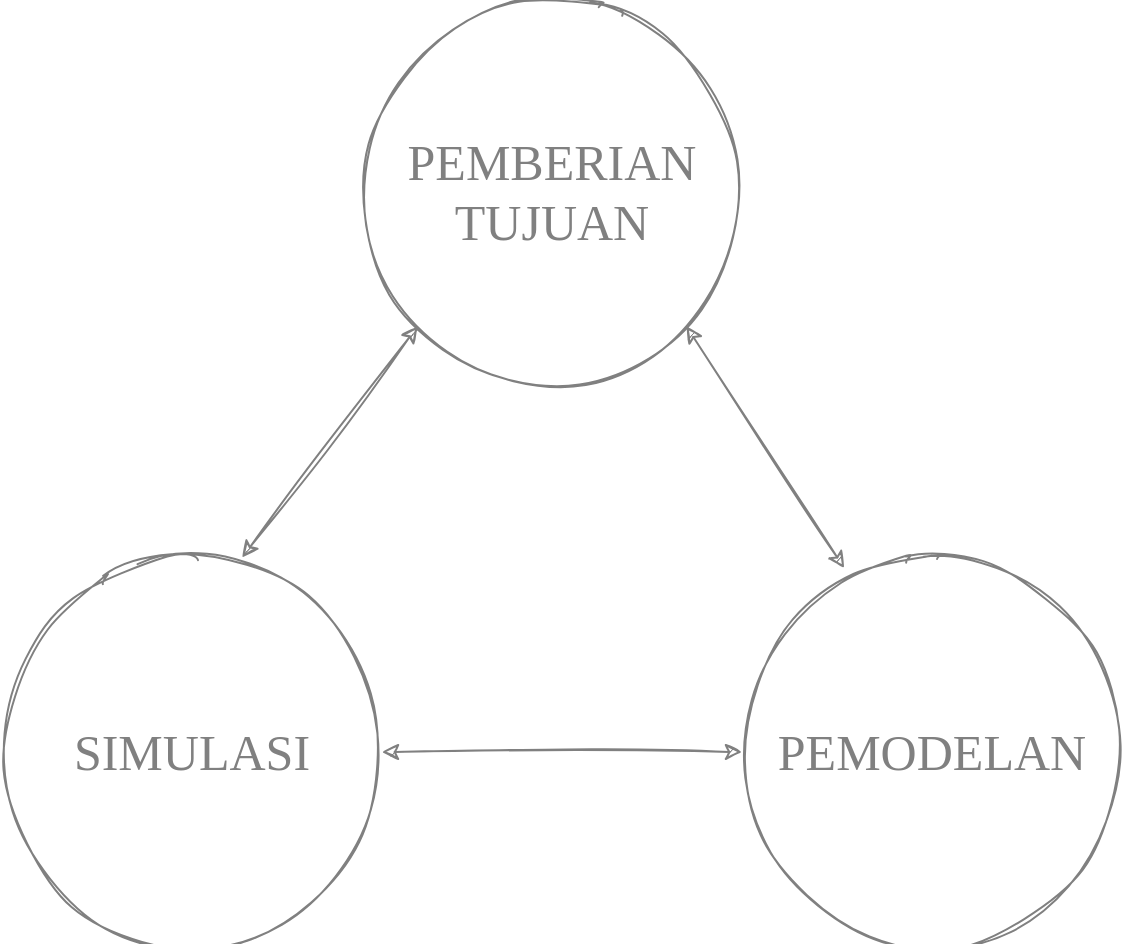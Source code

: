 <mxfile version="20.3.2" pages="6"><diagram id="gfAtXQhV5r9wVB0oWboO" name="0.0.0"><mxGraphModel dx="1382" dy="756" grid="1" gridSize="10" guides="1" tooltips="1" connect="1" arrows="1" fold="1" page="1" pageScale="1" pageWidth="1100" pageHeight="850" math="0" shadow="0"><root><mxCell id="0"/><mxCell id="1" parent="0"/><mxCell id="dC6gZEhCJ9nE78zMvqNp-1" value="PEMBERIAN&lt;br&gt;TUJUAN" style="ellipse;whiteSpace=wrap;html=1;aspect=fixed;sketch=1;fontFamily=Verdana;fontSize=25;fontColor=#808080;strokeColor=#808080;fillColor=none;" parent="1" vertex="1"><mxGeometry x="440" y="180" width="190" height="190" as="geometry"/></mxCell><mxCell id="dC6gZEhCJ9nE78zMvqNp-2" value="PEMODELAN" style="ellipse;whiteSpace=wrap;html=1;aspect=fixed;sketch=1;fontFamily=Verdana;fontSize=25;fontColor=#808080;strokeColor=#808080;fillColor=none;" parent="1" vertex="1"><mxGeometry x="630" y="460" width="190" height="190" as="geometry"/></mxCell><mxCell id="dC6gZEhCJ9nE78zMvqNp-3" value="SIMULASI" style="ellipse;whiteSpace=wrap;html=1;aspect=fixed;sketch=1;fontFamily=Verdana;fontSize=25;fontColor=#808080;strokeColor=#808080;fillColor=none;" parent="1" vertex="1"><mxGeometry x="260" y="460" width="190" height="190" as="geometry"/></mxCell><mxCell id="dC6gZEhCJ9nE78zMvqNp-4" value="" style="endArrow=classic;startArrow=classic;html=1;rounded=0;sketch=1;fontFamily=Verdana;fontSize=25;entryX=1;entryY=1;entryDx=0;entryDy=0;exitX=0.269;exitY=0.016;exitDx=0;exitDy=0;exitPerimeter=0;fontColor=#808080;strokeColor=#808080;" parent="1" source="dC6gZEhCJ9nE78zMvqNp-2" target="dC6gZEhCJ9nE78zMvqNp-1" edge="1"><mxGeometry width="50" height="50" relative="1" as="geometry"><mxPoint x="590" y="520" as="sourcePoint"/><mxPoint x="640" y="470" as="targetPoint"/></mxGeometry></mxCell><mxCell id="dC6gZEhCJ9nE78zMvqNp-5" value="" style="endArrow=classic;startArrow=classic;html=1;rounded=0;sketch=1;fontFamily=Verdana;fontSize=25;entryX=0;entryY=1;entryDx=0;entryDy=0;exitX=0.632;exitY=-0.012;exitDx=0;exitDy=0;exitPerimeter=0;fontColor=#808080;strokeColor=#808080;" parent="1" source="dC6gZEhCJ9nE78zMvqNp-3" target="dC6gZEhCJ9nE78zMvqNp-1" edge="1"><mxGeometry width="50" height="50" relative="1" as="geometry"><mxPoint x="750" y="310" as="sourcePoint"/><mxPoint x="671.065" y="189.135" as="targetPoint"/></mxGeometry></mxCell><mxCell id="dC6gZEhCJ9nE78zMvqNp-7" value="" style="endArrow=classic;startArrow=classic;html=1;rounded=0;sketch=1;fontFamily=Verdana;fontSize=25;entryX=1;entryY=0.5;entryDx=0;entryDy=0;exitX=0;exitY=0.5;exitDx=0;exitDy=0;fontColor=#808080;strokeColor=#808080;" parent="1" source="dC6gZEhCJ9nE78zMvqNp-2" target="dC6gZEhCJ9nE78zMvqNp-3" edge="1"><mxGeometry width="50" height="50" relative="1" as="geometry"><mxPoint x="520" y="500" as="sourcePoint"/><mxPoint x="441.065" y="379.135" as="targetPoint"/></mxGeometry></mxCell></root></mxGraphModel></diagram><diagram id="uKKvOw5qiZQy2m1UavcJ" name="0.0.4"><mxGraphModel dx="1382" dy="756" grid="1" gridSize="10" guides="1" tooltips="1" connect="1" arrows="1" fold="1" page="1" pageScale="1" pageWidth="1100" pageHeight="850" math="0" shadow="0"><root><mxCell id="4wsfySJXvWLKDO40QAnL-0"/><mxCell id="4wsfySJXvWLKDO40QAnL-1" parent="4wsfySJXvWLKDO40QAnL-0"/><mxCell id="4wsfySJXvWLKDO40QAnL-9" value="" style="rounded=1;whiteSpace=wrap;html=1;sketch=1;fontFamily=Verdana;fontSize=15;fontColor=#808080;strokeColor=#808080;fillColor=none;" parent="4wsfySJXvWLKDO40QAnL-1" vertex="1"><mxGeometry x="255" y="230" width="590" height="390" as="geometry"/></mxCell><mxCell id="4wsfySJXvWLKDO40QAnL-6" style="edgeStyle=orthogonalEdgeStyle;rounded=1;orthogonalLoop=1;jettySize=auto;html=1;entryX=0.5;entryY=1;entryDx=0;entryDy=0;fontFamily=Verdana;fontSize=25;fontColor=#808080;strokeColor=#808080;curved=1;sketch=1;" parent="4wsfySJXvWLKDO40QAnL-1" source="4wsfySJXvWLKDO40QAnL-2" target="4wsfySJXvWLKDO40QAnL-4" edge="1"><mxGeometry relative="1" as="geometry"/></mxCell><mxCell id="4wsfySJXvWLKDO40QAnL-8" value="Simulasi" style="edgeLabel;html=1;align=center;verticalAlign=middle;resizable=0;points=[];fontSize=15;fontFamily=Verdana;fontColor=#808080;labelBackgroundColor=none;" parent="4wsfySJXvWLKDO40QAnL-6" vertex="1" connectable="0"><mxGeometry x="-0.185" y="-7" relative="1" as="geometry"><mxPoint x="-22" y="27" as="offset"/></mxGeometry></mxCell><mxCell id="4wsfySJXvWLKDO40QAnL-2" value="Model" style="rounded=1;whiteSpace=wrap;html=1;fontFamily=Verdana;fontSize=25;fontColor=#808080;strokeColor=#808080;fillColor=none;sketch=1;" parent="4wsfySJXvWLKDO40QAnL-1" vertex="1"><mxGeometry x="625" y="455" width="170" height="90" as="geometry"/></mxCell><mxCell id="4wsfySJXvWLKDO40QAnL-5" style="edgeStyle=orthogonalEdgeStyle;rounded=1;orthogonalLoop=1;jettySize=auto;html=1;fontFamily=Verdana;fontSize=25;fontColor=#808080;strokeColor=#808080;curved=1;sketch=1;" parent="4wsfySJXvWLKDO40QAnL-1" source="4wsfySJXvWLKDO40QAnL-4" target="4wsfySJXvWLKDO40QAnL-2" edge="1"><mxGeometry relative="1" as="geometry"/></mxCell><mxCell id="4wsfySJXvWLKDO40QAnL-7" value="Simulasi" style="edgeLabel;html=1;align=center;verticalAlign=middle;resizable=0;points=[];fontSize=15;fontFamily=Verdana;fontColor=#808080;labelBackgroundColor=none;" parent="4wsfySJXvWLKDO40QAnL-5" vertex="1" connectable="0"><mxGeometry x="-0.185" y="-7" relative="1" as="geometry"><mxPoint x="2" y="-22" as="offset"/></mxGeometry></mxCell><mxCell id="4wsfySJXvWLKDO40QAnL-4" value="Model" style="rounded=1;whiteSpace=wrap;html=1;fontFamily=Verdana;fontSize=25;fontColor=#808080;strokeColor=#808080;fillColor=none;sketch=1;" parent="4wsfySJXvWLKDO40QAnL-1" vertex="1"><mxGeometry x="305" y="330" width="170" height="90" as="geometry"/></mxCell><mxCell id="4wsfySJXvWLKDO40QAnL-10" value="Tujuan" style="text;html=1;strokeColor=none;fillColor=none;align=center;verticalAlign=middle;whiteSpace=wrap;rounded=0;sketch=1;fontFamily=Verdana;fontSize=15;fontColor=#808080;" parent="4wsfySJXvWLKDO40QAnL-1" vertex="1"><mxGeometry x="295" y="250" width="60" height="30" as="geometry"/></mxCell></root></mxGraphModel></diagram><diagram id="7cSdFciT5S2-ThKHPNNL" name="0.0.4"><mxGraphModel dx="2482" dy="756" grid="1" gridSize="10" guides="1" tooltips="1" connect="1" arrows="1" fold="1" page="1" pageScale="1" pageWidth="1100" pageHeight="850" math="0" shadow="0"><root><mxCell id="t-H5WbGwtiqeYeI_pOyu-0"/><mxCell id="t-H5WbGwtiqeYeI_pOyu-1" parent="t-H5WbGwtiqeYeI_pOyu-0"/><mxCell id="t-H5WbGwtiqeYeI_pOyu-22" value="" style="rounded=1;whiteSpace=wrap;html=1;labelBackgroundColor=none;sketch=1;fontFamily=Verdana;fontSize=20;fontColor=#808080;strokeColor=#808080;fillColor=none;" parent="t-H5WbGwtiqeYeI_pOyu-1" vertex="1"><mxGeometry x="-230" y="180" width="1450" height="990" as="geometry"/></mxCell><mxCell id="t-H5WbGwtiqeYeI_pOyu-18" style="edgeStyle=orthogonalEdgeStyle;curved=1;rounded=1;sketch=1;orthogonalLoop=1;jettySize=auto;html=1;entryX=0.5;entryY=0;entryDx=0;entryDy=0;fontFamily=Verdana;fontSize=15;fontColor=#808080;strokeColor=#808080;" parent="t-H5WbGwtiqeYeI_pOyu-1" source="t-H5WbGwtiqeYeI_pOyu-2" target="t-H5WbGwtiqeYeI_pOyu-10" edge="1"><mxGeometry relative="1" as="geometry"/></mxCell><mxCell id="t-H5WbGwtiqeYeI_pOyu-20" value="Simulasi" style="edgeLabel;html=1;align=center;verticalAlign=middle;resizable=0;points=[];fontSize=20;fontFamily=Verdana;fontColor=#808080;labelBackgroundColor=none;" parent="t-H5WbGwtiqeYeI_pOyu-18" vertex="1" connectable="0"><mxGeometry x="-0.147" y="-30" relative="1" as="geometry"><mxPoint x="30" y="-35" as="offset"/></mxGeometry></mxCell><mxCell id="t-H5WbGwtiqeYeI_pOyu-2" value="" style="rounded=1;whiteSpace=wrap;html=1;sketch=1;fontFamily=Verdana;fontSize=15;fontColor=#808080;strokeColor=#808080;fillColor=none;" parent="t-H5WbGwtiqeYeI_pOyu-1" vertex="1"><mxGeometry x="-160" y="280" width="590" height="390" as="geometry"/></mxCell><mxCell id="t-H5WbGwtiqeYeI_pOyu-3" style="edgeStyle=orthogonalEdgeStyle;rounded=1;orthogonalLoop=1;jettySize=auto;html=1;entryX=0.5;entryY=1;entryDx=0;entryDy=0;fontFamily=Verdana;fontSize=25;fontColor=#808080;strokeColor=#808080;curved=1;sketch=1;" parent="t-H5WbGwtiqeYeI_pOyu-1" source="t-H5WbGwtiqeYeI_pOyu-5" target="t-H5WbGwtiqeYeI_pOyu-8" edge="1"><mxGeometry relative="1" as="geometry"/></mxCell><mxCell id="t-H5WbGwtiqeYeI_pOyu-4" value="Simulasi" style="edgeLabel;html=1;align=center;verticalAlign=middle;resizable=0;points=[];fontSize=15;fontFamily=Verdana;fontColor=#808080;labelBackgroundColor=none;" parent="t-H5WbGwtiqeYeI_pOyu-3" vertex="1" connectable="0"><mxGeometry x="-0.185" y="-7" relative="1" as="geometry"><mxPoint x="-22" y="27" as="offset"/></mxGeometry></mxCell><mxCell id="t-H5WbGwtiqeYeI_pOyu-5" value="Model" style="rounded=1;whiteSpace=wrap;html=1;fontFamily=Verdana;fontSize=25;fontColor=#808080;strokeColor=#808080;fillColor=none;sketch=1;" parent="t-H5WbGwtiqeYeI_pOyu-1" vertex="1"><mxGeometry x="210" y="505" width="170" height="90" as="geometry"/></mxCell><mxCell id="t-H5WbGwtiqeYeI_pOyu-6" style="edgeStyle=orthogonalEdgeStyle;rounded=1;orthogonalLoop=1;jettySize=auto;html=1;fontFamily=Verdana;fontSize=25;fontColor=#808080;strokeColor=#808080;curved=1;sketch=1;" parent="t-H5WbGwtiqeYeI_pOyu-1" source="t-H5WbGwtiqeYeI_pOyu-8" target="t-H5WbGwtiqeYeI_pOyu-5" edge="1"><mxGeometry relative="1" as="geometry"/></mxCell><mxCell id="t-H5WbGwtiqeYeI_pOyu-7" value="Simulasi" style="edgeLabel;html=1;align=center;verticalAlign=middle;resizable=0;points=[];fontSize=15;fontFamily=Verdana;fontColor=#808080;labelBackgroundColor=none;" parent="t-H5WbGwtiqeYeI_pOyu-6" vertex="1" connectable="0"><mxGeometry x="-0.185" y="-7" relative="1" as="geometry"><mxPoint x="2" y="-22" as="offset"/></mxGeometry></mxCell><mxCell id="t-H5WbGwtiqeYeI_pOyu-8" value="Model" style="rounded=1;whiteSpace=wrap;html=1;fontFamily=Verdana;fontSize=25;fontColor=#808080;strokeColor=#808080;fillColor=none;sketch=1;" parent="t-H5WbGwtiqeYeI_pOyu-1" vertex="1"><mxGeometry x="-110" y="380" width="170" height="90" as="geometry"/></mxCell><mxCell id="t-H5WbGwtiqeYeI_pOyu-9" value="Tujuan" style="text;html=1;strokeColor=none;fillColor=none;align=center;verticalAlign=middle;whiteSpace=wrap;rounded=0;sketch=1;fontFamily=Verdana;fontSize=15;fontColor=#808080;" parent="t-H5WbGwtiqeYeI_pOyu-1" vertex="1"><mxGeometry x="-120" y="300" width="60" height="30" as="geometry"/></mxCell><mxCell id="t-H5WbGwtiqeYeI_pOyu-19" style="edgeStyle=orthogonalEdgeStyle;curved=1;rounded=1;sketch=1;orthogonalLoop=1;jettySize=auto;html=1;entryX=0.5;entryY=1;entryDx=0;entryDy=0;fontFamily=Verdana;fontSize=15;fontColor=#808080;strokeColor=#808080;" parent="t-H5WbGwtiqeYeI_pOyu-1" source="t-H5WbGwtiqeYeI_pOyu-10" target="t-H5WbGwtiqeYeI_pOyu-2" edge="1"><mxGeometry relative="1" as="geometry"/></mxCell><mxCell id="t-H5WbGwtiqeYeI_pOyu-21" value="Simulasi" style="edgeLabel;html=1;align=center;verticalAlign=middle;resizable=0;points=[];fontSize=20;fontFamily=Verdana;fontColor=#808080;labelBackgroundColor=none;" parent="t-H5WbGwtiqeYeI_pOyu-19" vertex="1" connectable="0"><mxGeometry x="-0.137" y="-32" relative="1" as="geometry"><mxPoint x="-27" y="37" as="offset"/></mxGeometry></mxCell><mxCell id="t-H5WbGwtiqeYeI_pOyu-10" value="" style="rounded=1;whiteSpace=wrap;html=1;sketch=1;fontFamily=Verdana;fontSize=15;fontColor=#808080;strokeColor=#808080;fillColor=none;" parent="t-H5WbGwtiqeYeI_pOyu-1" vertex="1"><mxGeometry x="550" y="670" width="590" height="390" as="geometry"/></mxCell><mxCell id="t-H5WbGwtiqeYeI_pOyu-11" style="edgeStyle=orthogonalEdgeStyle;rounded=1;orthogonalLoop=1;jettySize=auto;html=1;entryX=0.5;entryY=1;entryDx=0;entryDy=0;fontFamily=Verdana;fontSize=25;fontColor=#808080;strokeColor=#808080;curved=1;sketch=1;" parent="t-H5WbGwtiqeYeI_pOyu-1" source="t-H5WbGwtiqeYeI_pOyu-13" target="t-H5WbGwtiqeYeI_pOyu-16" edge="1"><mxGeometry relative="1" as="geometry"/></mxCell><mxCell id="t-H5WbGwtiqeYeI_pOyu-12" value="Simulasi" style="edgeLabel;html=1;align=center;verticalAlign=middle;resizable=0;points=[];fontSize=15;fontFamily=Verdana;fontColor=#808080;labelBackgroundColor=none;" parent="t-H5WbGwtiqeYeI_pOyu-11" vertex="1" connectable="0"><mxGeometry x="-0.185" y="-7" relative="1" as="geometry"><mxPoint x="-22" y="27" as="offset"/></mxGeometry></mxCell><mxCell id="t-H5WbGwtiqeYeI_pOyu-13" value="Model" style="rounded=1;whiteSpace=wrap;html=1;fontFamily=Verdana;fontSize=25;fontColor=#808080;strokeColor=#808080;fillColor=none;sketch=1;" parent="t-H5WbGwtiqeYeI_pOyu-1" vertex="1"><mxGeometry x="920" y="895" width="170" height="90" as="geometry"/></mxCell><mxCell id="t-H5WbGwtiqeYeI_pOyu-14" style="edgeStyle=orthogonalEdgeStyle;rounded=1;orthogonalLoop=1;jettySize=auto;html=1;fontFamily=Verdana;fontSize=25;fontColor=#808080;strokeColor=#808080;curved=1;sketch=1;" parent="t-H5WbGwtiqeYeI_pOyu-1" source="t-H5WbGwtiqeYeI_pOyu-16" target="t-H5WbGwtiqeYeI_pOyu-13" edge="1"><mxGeometry relative="1" as="geometry"/></mxCell><mxCell id="t-H5WbGwtiqeYeI_pOyu-15" value="Simulasi" style="edgeLabel;html=1;align=center;verticalAlign=middle;resizable=0;points=[];fontSize=15;fontFamily=Verdana;fontColor=#808080;labelBackgroundColor=none;" parent="t-H5WbGwtiqeYeI_pOyu-14" vertex="1" connectable="0"><mxGeometry x="-0.185" y="-7" relative="1" as="geometry"><mxPoint x="2" y="-22" as="offset"/></mxGeometry></mxCell><mxCell id="t-H5WbGwtiqeYeI_pOyu-16" value="Model" style="rounded=1;whiteSpace=wrap;html=1;fontFamily=Verdana;fontSize=25;fontColor=#808080;strokeColor=#808080;fillColor=none;sketch=1;" parent="t-H5WbGwtiqeYeI_pOyu-1" vertex="1"><mxGeometry x="600" y="770" width="170" height="90" as="geometry"/></mxCell><mxCell id="t-H5WbGwtiqeYeI_pOyu-17" value="Tujuan" style="text;html=1;strokeColor=none;fillColor=none;align=center;verticalAlign=middle;whiteSpace=wrap;rounded=0;sketch=1;fontFamily=Verdana;fontSize=15;fontColor=#808080;" parent="t-H5WbGwtiqeYeI_pOyu-1" vertex="1"><mxGeometry x="590" y="690" width="60" height="30" as="geometry"/></mxCell><mxCell id="t-H5WbGwtiqeYeI_pOyu-23" value="Tujuan" style="text;html=1;strokeColor=none;fillColor=none;align=center;verticalAlign=middle;whiteSpace=wrap;rounded=0;labelBackgroundColor=none;sketch=1;fontFamily=Verdana;fontSize=20;fontColor=#808080;" parent="t-H5WbGwtiqeYeI_pOyu-1" vertex="1"><mxGeometry x="-110" y="210" width="60" height="30" as="geometry"/></mxCell></root></mxGraphModel></diagram><diagram id="0h7IQet-czmlYTOyoCc7" name="0.0.2.0.0"><mxGraphModel dx="1382" dy="756" grid="1" gridSize="10" guides="1" tooltips="1" connect="1" arrows="1" fold="1" page="1" pageScale="1" pageWidth="1100" pageHeight="850" math="0" shadow="0"><root><mxCell id="5V6WEdQYPV-L1rjxFJAA-0"/><mxCell id="5V6WEdQYPV-L1rjxFJAA-1" parent="5V6WEdQYPV-L1rjxFJAA-0"/><mxCell id="5V6WEdQYPV-L1rjxFJAA-2" value="KOMEN" style="swimlane;fontStyle=1;align=center;verticalAlign=top;childLayout=stackLayout;horizontal=1;startSize=26;horizontalStack=0;resizeParent=1;resizeParentMax=0;resizeLast=0;collapsible=1;marginBottom=0;sketch=1;rounded=1;strokeColor=#808080;fontColor=#808080;" parent="5V6WEdQYPV-L1rjxFJAA-1" vertex="1"><mxGeometry x="558" y="369" width="260" height="112" as="geometry"/></mxCell><mxCell id="5V6WEdQYPV-L1rjxFJAA-3" value="ID: GUID" style="text;strokeColor=#808080;fillColor=none;align=left;verticalAlign=top;spacingLeft=4;spacingRight=4;overflow=hidden;rotatable=0;points=[[0,0.5],[1,0.5]];portConstraint=eastwest;sketch=1;rounded=1;fontColor=#808080;" parent="5V6WEdQYPV-L1rjxFJAA-2" vertex="1"><mxGeometry y="26" width="260" height="26" as="geometry"/></mxCell><mxCell id="5V6WEdQYPV-L1rjxFJAA-4" value="" style="line;strokeWidth=1;fillColor=none;align=left;verticalAlign=middle;spacingTop=-1;spacingLeft=3;spacingRight=3;rotatable=0;labelPosition=right;points=[];portConstraint=eastwest;sketch=1;rounded=1;strokeColor=#808080;fontColor=#808080;" parent="5V6WEdQYPV-L1rjxFJAA-2" vertex="1"><mxGeometry y="52" width="260" height="8" as="geometry"/></mxCell><mxCell id="5V6WEdQYPV-L1rjxFJAA-5" value="IDPOS: GUID" style="text;strokeColor=#808080;fillColor=none;align=left;verticalAlign=top;spacingLeft=4;spacingRight=4;overflow=hidden;rotatable=0;points=[[0,0.5],[1,0.5]];portConstraint=eastwest;sketch=1;rounded=1;fontColor=#808080;" parent="5V6WEdQYPV-L1rjxFJAA-2" vertex="1"><mxGeometry y="60" width="260" height="26" as="geometry"/></mxCell><mxCell id="5V6WEdQYPV-L1rjxFJAA-10" value="KANDUNGAN: STRING" style="text;strokeColor=#808080;fillColor=none;align=left;verticalAlign=top;spacingLeft=4;spacingRight=4;overflow=hidden;rotatable=0;points=[[0,0.5],[1,0.5]];portConstraint=eastwest;sketch=1;rounded=1;fontColor=#808080;" parent="5V6WEdQYPV-L1rjxFJAA-2" vertex="1"><mxGeometry y="86" width="260" height="26" as="geometry"/></mxCell><mxCell id="5V6WEdQYPV-L1rjxFJAA-6" value="POS" style="swimlane;fontStyle=1;align=center;verticalAlign=top;childLayout=stackLayout;horizontal=1;startSize=26;horizontalStack=0;resizeParent=1;resizeParentMax=0;resizeLast=0;collapsible=1;marginBottom=0;sketch=1;rounded=1;strokeColor=#808080;fontColor=#808080;" parent="5V6WEdQYPV-L1rjxFJAA-1" vertex="1"><mxGeometry x="283" y="369" width="160" height="86" as="geometry"/></mxCell><mxCell id="5V6WEdQYPV-L1rjxFJAA-7" value="ID: GUID" style="text;strokeColor=#808080;fillColor=none;align=left;verticalAlign=top;spacingLeft=4;spacingRight=4;overflow=hidden;rotatable=0;points=[[0,0.5],[1,0.5]];portConstraint=eastwest;sketch=1;rounded=1;fontColor=#808080;" parent="5V6WEdQYPV-L1rjxFJAA-6" vertex="1"><mxGeometry y="26" width="160" height="26" as="geometry"/></mxCell><mxCell id="5V6WEdQYPV-L1rjxFJAA-8" value="" style="line;strokeWidth=1;fillColor=none;align=left;verticalAlign=middle;spacingTop=-1;spacingLeft=3;spacingRight=3;rotatable=0;labelPosition=right;points=[];portConstraint=eastwest;sketch=1;rounded=1;strokeColor=#808080;fontColor=#808080;" parent="5V6WEdQYPV-L1rjxFJAA-6" vertex="1"><mxGeometry y="52" width="160" height="8" as="geometry"/></mxCell><mxCell id="5V6WEdQYPV-L1rjxFJAA-9" value="KANDUNGAN: STRING" style="text;strokeColor=#808080;fillColor=none;align=left;verticalAlign=top;spacingLeft=4;spacingRight=4;overflow=hidden;rotatable=0;points=[[0,0.5],[1,0.5]];portConstraint=eastwest;sketch=1;rounded=1;fontColor=#808080;" parent="5V6WEdQYPV-L1rjxFJAA-6" vertex="1"><mxGeometry y="60" width="160" height="26" as="geometry"/></mxCell><mxCell id="5V6WEdQYPV-L1rjxFJAA-14" style="edgeStyle=orthogonalEdgeStyle;rounded=1;sketch=1;html=1;entryX=1;entryY=0.5;entryDx=0;entryDy=0;strokeColor=#808080;fontColor=#808080;" parent="5V6WEdQYPV-L1rjxFJAA-1" source="5V6WEdQYPV-L1rjxFJAA-5" target="5V6WEdQYPV-L1rjxFJAA-7" edge="1"><mxGeometry relative="1" as="geometry"/></mxCell></root></mxGraphModel></diagram><diagram id="WWSs2SBsUbJQPWL5pVxZ" name="0.0.2.0.2"><mxGraphModel dx="1382" dy="756" grid="1" gridSize="10" guides="1" tooltips="1" connect="1" arrows="1" fold="1" page="1" pageScale="1" pageWidth="1100" pageHeight="850" math="0" shadow="0"><root><mxCell id="hScKCsoTzPhqZUNZysch-0"/><mxCell id="hScKCsoTzPhqZUNZysch-1" parent="hScKCsoTzPhqZUNZysch-0"/><mxCell id="B7KoRMFnUkK3WMrfj_sW-0" value="PELAJAR" style="swimlane;fontStyle=1;align=center;verticalAlign=top;childLayout=stackLayout;horizontal=1;startSize=26;horizontalStack=0;resizeParent=1;resizeParentMax=0;resizeLast=0;collapsible=1;marginBottom=0;sketch=1;rounded=1;strokeColor=#808080;fontColor=#808080;" parent="hScKCsoTzPhqZUNZysch-1" vertex="1"><mxGeometry x="670" y="369" width="160" height="86" as="geometry"/></mxCell><mxCell id="B7KoRMFnUkK3WMrfj_sW-1" value="ID: GUID" style="text;strokeColor=#808080;fillColor=none;align=left;verticalAlign=top;spacingLeft=4;spacingRight=4;overflow=hidden;rotatable=0;points=[[0,0.5],[1,0.5]];portConstraint=eastwest;sketch=1;rounded=1;fontColor=#808080;" parent="B7KoRMFnUkK3WMrfj_sW-0" vertex="1"><mxGeometry y="26" width="160" height="26" as="geometry"/></mxCell><mxCell id="B7KoRMFnUkK3WMrfj_sW-2" value="" style="line;strokeWidth=1;fillColor=none;align=left;verticalAlign=middle;spacingTop=-1;spacingLeft=3;spacingRight=3;rotatable=0;labelPosition=right;points=[];portConstraint=eastwest;sketch=1;rounded=1;strokeColor=#808080;fontColor=#808080;" parent="B7KoRMFnUkK3WMrfj_sW-0" vertex="1"><mxGeometry y="52" width="160" height="8" as="geometry"/></mxCell><mxCell id="B7KoRMFnUkK3WMrfj_sW-4" value="NAMA: STRING" style="text;strokeColor=#808080;fillColor=none;align=left;verticalAlign=top;spacingLeft=4;spacingRight=4;overflow=hidden;rotatable=0;points=[[0,0.5],[1,0.5]];portConstraint=eastwest;sketch=1;rounded=1;fontColor=#808080;" parent="B7KoRMFnUkK3WMrfj_sW-0" vertex="1"><mxGeometry y="60" width="160" height="26" as="geometry"/></mxCell><mxCell id="B7KoRMFnUkK3WMrfj_sW-5" value="IBUBAPA" style="swimlane;fontStyle=1;align=center;verticalAlign=top;childLayout=stackLayout;horizontal=1;startSize=26;horizontalStack=0;resizeParent=1;resizeParentMax=0;resizeLast=0;collapsible=1;marginBottom=0;sketch=1;rounded=1;strokeColor=#808080;fontColor=#808080;" parent="hScKCsoTzPhqZUNZysch-1" vertex="1"><mxGeometry x="180" y="369" width="160" height="86" as="geometry"/></mxCell><mxCell id="B7KoRMFnUkK3WMrfj_sW-6" value="ID: GUID" style="text;strokeColor=#808080;fillColor=none;align=left;verticalAlign=top;spacingLeft=4;spacingRight=4;overflow=hidden;rotatable=0;points=[[0,0.5],[1,0.5]];portConstraint=eastwest;sketch=1;rounded=1;fontColor=#808080;" parent="B7KoRMFnUkK3WMrfj_sW-5" vertex="1"><mxGeometry y="26" width="160" height="26" as="geometry"/></mxCell><mxCell id="B7KoRMFnUkK3WMrfj_sW-7" value="" style="line;strokeWidth=1;fillColor=none;align=left;verticalAlign=middle;spacingTop=-1;spacingLeft=3;spacingRight=3;rotatable=0;labelPosition=right;points=[];portConstraint=eastwest;sketch=1;rounded=1;strokeColor=#808080;fontColor=#808080;" parent="B7KoRMFnUkK3WMrfj_sW-5" vertex="1"><mxGeometry y="52" width="160" height="8" as="geometry"/></mxCell><mxCell id="B7KoRMFnUkK3WMrfj_sW-8" value="NAMA: STRING" style="text;strokeColor=#808080;fillColor=none;align=left;verticalAlign=top;spacingLeft=4;spacingRight=4;overflow=hidden;rotatable=0;points=[[0,0.5],[1,0.5]];portConstraint=eastwest;sketch=1;rounded=1;fontColor=#808080;" parent="B7KoRMFnUkK3WMrfj_sW-5" vertex="1"><mxGeometry y="60" width="160" height="26" as="geometry"/></mxCell><mxCell id="B7KoRMFnUkK3WMrfj_sW-10" value="IBUBAPA PELAJAR" style="swimlane;fontStyle=1;align=center;verticalAlign=top;childLayout=stackLayout;horizontal=1;startSize=26;horizontalStack=0;resizeParent=1;resizeParentMax=0;resizeLast=0;collapsible=1;marginBottom=0;sketch=1;rounded=1;strokeColor=#808080;fontColor=#808080;" parent="hScKCsoTzPhqZUNZysch-1" vertex="1"><mxGeometry x="420" y="369" width="160" height="86" as="geometry"/></mxCell><mxCell id="B7KoRMFnUkK3WMrfj_sW-11" value="IDPELAJAR: GUID" style="text;strokeColor=#808080;fillColor=none;align=left;verticalAlign=top;spacingLeft=4;spacingRight=4;overflow=hidden;rotatable=0;points=[[0,0.5],[1,0.5]];portConstraint=eastwest;sketch=1;rounded=1;fontColor=#808080;" parent="B7KoRMFnUkK3WMrfj_sW-10" vertex="1"><mxGeometry y="26" width="160" height="26" as="geometry"/></mxCell><mxCell id="B7KoRMFnUkK3WMrfj_sW-12" value="" style="line;strokeWidth=1;fillColor=none;align=left;verticalAlign=middle;spacingTop=-1;spacingLeft=3;spacingRight=3;rotatable=0;labelPosition=right;points=[];portConstraint=eastwest;sketch=1;rounded=1;strokeColor=#808080;fontColor=#808080;" parent="B7KoRMFnUkK3WMrfj_sW-10" vertex="1"><mxGeometry y="52" width="160" height="8" as="geometry"/></mxCell><mxCell id="B7KoRMFnUkK3WMrfj_sW-13" value="IDIBUBAPA: GUID" style="text;strokeColor=#808080;fillColor=none;align=left;verticalAlign=top;spacingLeft=4;spacingRight=4;overflow=hidden;rotatable=0;points=[[0,0.5],[1,0.5]];portConstraint=eastwest;sketch=1;rounded=1;fontColor=#808080;" parent="B7KoRMFnUkK3WMrfj_sW-10" vertex="1"><mxGeometry y="60" width="160" height="26" as="geometry"/></mxCell><mxCell id="B7KoRMFnUkK3WMrfj_sW-14" style="edgeStyle=orthogonalEdgeStyle;rounded=0;orthogonalLoop=1;jettySize=auto;html=1;entryX=0;entryY=0.5;entryDx=0;entryDy=0;sketch=1;curved=1;strokeColor=#808080;" parent="hScKCsoTzPhqZUNZysch-1" source="B7KoRMFnUkK3WMrfj_sW-11" target="B7KoRMFnUkK3WMrfj_sW-1" edge="1"><mxGeometry relative="1" as="geometry"/></mxCell><mxCell id="B7KoRMFnUkK3WMrfj_sW-15" style="edgeStyle=orthogonalEdgeStyle;rounded=0;orthogonalLoop=1;jettySize=auto;html=1;entryX=1;entryY=0.5;entryDx=0;entryDy=0;sketch=1;curved=1;strokeColor=#808080;" parent="hScKCsoTzPhqZUNZysch-1" source="B7KoRMFnUkK3WMrfj_sW-13" target="B7KoRMFnUkK3WMrfj_sW-6" edge="1"><mxGeometry relative="1" as="geometry"/></mxCell></root></mxGraphModel></diagram><diagram name="0.0.2.0.3 Hybrid Models" id="PhXh3b97Tm_Hk51CDSKh"><mxGraphModel dx="1382" dy="756" grid="1" gridSize="10" guides="1" tooltips="1" connect="1" arrows="1" fold="1" page="1" pageScale="1" pageWidth="1100" pageHeight="850" math="0" shadow="0"><root><mxCell id="aE1tdGKyQat_Dk-pjLRH-0"/><mxCell id="aE1tdGKyQat_Dk-pjLRH-1" parent="aE1tdGKyQat_Dk-pjLRH-0"/><mxCell id="aE1tdGKyQat_Dk-pjLRH-2" value="AHLI" style="swimlane;fontStyle=1;align=center;verticalAlign=top;childLayout=stackLayout;horizontal=1;startSize=26;horizontalStack=0;resizeParent=1;resizeParentMax=0;resizeLast=0;collapsible=1;marginBottom=0;sketch=1;rounded=1;strokeColor=#808080;fontColor=#808080;" parent="aE1tdGKyQat_Dk-pjLRH-1" vertex="1"><mxGeometry x="670" y="369" width="160" height="86" as="geometry"/></mxCell><mxCell id="aE1tdGKyQat_Dk-pjLRH-3" value="ID: GUID" style="text;strokeColor=#808080;fillColor=none;align=left;verticalAlign=top;spacingLeft=4;spacingRight=4;overflow=hidden;rotatable=0;points=[[0,0.5],[1,0.5]];portConstraint=eastwest;sketch=1;rounded=1;fontColor=#808080;" parent="aE1tdGKyQat_Dk-pjLRH-2" vertex="1"><mxGeometry y="26" width="160" height="26" as="geometry"/></mxCell><mxCell id="aE1tdGKyQat_Dk-pjLRH-4" value="" style="line;strokeWidth=1;fillColor=none;align=left;verticalAlign=middle;spacingTop=-1;spacingLeft=3;spacingRight=3;rotatable=0;labelPosition=right;points=[];portConstraint=eastwest;sketch=1;rounded=1;strokeColor=#808080;fontColor=#808080;" parent="aE1tdGKyQat_Dk-pjLRH-2" vertex="1"><mxGeometry y="52" width="160" height="8" as="geometry"/></mxCell><mxCell id="aE1tdGKyQat_Dk-pjLRH-5" value="NAMA: STRING" style="text;strokeColor=#808080;fillColor=none;align=left;verticalAlign=top;spacingLeft=4;spacingRight=4;overflow=hidden;rotatable=0;points=[[0,0.5],[1,0.5]];portConstraint=eastwest;sketch=1;rounded=1;fontColor=#808080;" parent="aE1tdGKyQat_Dk-pjLRH-2" vertex="1"><mxGeometry y="60" width="160" height="26" as="geometry"/></mxCell><mxCell id="aE1tdGKyQat_Dk-pjLRH-6" value="KUMPULAN" style="swimlane;fontStyle=1;align=center;verticalAlign=top;childLayout=stackLayout;horizontal=1;startSize=26;horizontalStack=0;resizeParent=1;resizeParentMax=0;resizeLast=0;collapsible=1;marginBottom=0;sketch=1;rounded=1;strokeColor=#808080;fontColor=#808080;" parent="aE1tdGKyQat_Dk-pjLRH-1" vertex="1"><mxGeometry x="180" y="369" width="160" height="86" as="geometry"/></mxCell><mxCell id="aE1tdGKyQat_Dk-pjLRH-7" value="ID: GUID" style="text;strokeColor=#808080;fillColor=none;align=left;verticalAlign=top;spacingLeft=4;spacingRight=4;overflow=hidden;rotatable=0;points=[[0,0.5],[1,0.5]];portConstraint=eastwest;sketch=1;rounded=1;fontColor=#808080;" parent="aE1tdGKyQat_Dk-pjLRH-6" vertex="1"><mxGeometry y="26" width="160" height="26" as="geometry"/></mxCell><mxCell id="aE1tdGKyQat_Dk-pjLRH-8" value="" style="line;strokeWidth=1;fillColor=none;align=left;verticalAlign=middle;spacingTop=-1;spacingLeft=3;spacingRight=3;rotatable=0;labelPosition=right;points=[];portConstraint=eastwest;sketch=1;rounded=1;strokeColor=#808080;fontColor=#808080;" parent="aE1tdGKyQat_Dk-pjLRH-6" vertex="1"><mxGeometry y="52" width="160" height="8" as="geometry"/></mxCell><mxCell id="aE1tdGKyQat_Dk-pjLRH-9" value="NAMA: STRING" style="text;strokeColor=#808080;fillColor=none;align=left;verticalAlign=top;spacingLeft=4;spacingRight=4;overflow=hidden;rotatable=0;points=[[0,0.5],[1,0.5]];portConstraint=eastwest;sketch=1;rounded=1;fontColor=#808080;" parent="aE1tdGKyQat_Dk-pjLRH-6" vertex="1"><mxGeometry y="60" width="160" height="26" as="geometry"/></mxCell><mxCell id="aE1tdGKyQat_Dk-pjLRH-10" value="KEAHLIAN KUMPULAN" style="swimlane;fontStyle=1;align=center;verticalAlign=top;childLayout=stackLayout;horizontal=1;startSize=26;horizontalStack=0;resizeParent=1;resizeParentMax=0;resizeLast=0;collapsible=1;marginBottom=0;sketch=1;rounded=1;strokeColor=#808080;fontColor=#808080;" parent="aE1tdGKyQat_Dk-pjLRH-1" vertex="1"><mxGeometry x="420" y="369" width="160" height="138" as="geometry"/></mxCell><mxCell id="aE1tdGKyQat_Dk-pjLRH-11" value="IDAHLI: GUID" style="text;strokeColor=#808080;fillColor=none;align=left;verticalAlign=top;spacingLeft=4;spacingRight=4;overflow=hidden;rotatable=0;points=[[0,0.5],[1,0.5]];portConstraint=eastwest;sketch=1;rounded=1;fontColor=#808080;" parent="aE1tdGKyQat_Dk-pjLRH-10" vertex="1"><mxGeometry y="26" width="160" height="26" as="geometry"/></mxCell><mxCell id="aE1tdGKyQat_Dk-pjLRH-12" value="" style="line;strokeWidth=1;fillColor=none;align=left;verticalAlign=middle;spacingTop=-1;spacingLeft=3;spacingRight=3;rotatable=0;labelPosition=right;points=[];portConstraint=eastwest;sketch=1;rounded=1;strokeColor=#808080;fontColor=#808080;" parent="aE1tdGKyQat_Dk-pjLRH-10" vertex="1"><mxGeometry y="52" width="160" height="8" as="geometry"/></mxCell><mxCell id="aE1tdGKyQat_Dk-pjLRH-13" value="IDKUMPULAN: GUID" style="text;strokeColor=#808080;fillColor=none;align=left;verticalAlign=top;spacingLeft=4;spacingRight=4;overflow=hidden;rotatable=0;points=[[0,0.5],[1,0.5]];portConstraint=eastwest;sketch=1;rounded=1;fontColor=#808080;" parent="aE1tdGKyQat_Dk-pjLRH-10" vertex="1"><mxGeometry y="60" width="160" height="26" as="geometry"/></mxCell><mxCell id="txbFdNZwH1H5Qik_kpll-0" value="STATUS: ENUM" style="text;strokeColor=#808080;fillColor=none;align=left;verticalAlign=top;spacingLeft=4;spacingRight=4;overflow=hidden;rotatable=0;points=[[0,0.5],[1,0.5]];portConstraint=eastwest;sketch=1;rounded=1;fontColor=#808080;" parent="aE1tdGKyQat_Dk-pjLRH-10" vertex="1"><mxGeometry y="86" width="160" height="26" as="geometry"/></mxCell><mxCell id="txbFdNZwH1H5Qik_kpll-1" value="BUTIRAN: STRING" style="text;strokeColor=#808080;fillColor=none;align=left;verticalAlign=top;spacingLeft=4;spacingRight=4;overflow=hidden;rotatable=0;points=[[0,0.5],[1,0.5]];portConstraint=eastwest;sketch=1;rounded=1;fontColor=#808080;" parent="aE1tdGKyQat_Dk-pjLRH-10" vertex="1"><mxGeometry y="112" width="160" height="26" as="geometry"/></mxCell><mxCell id="aE1tdGKyQat_Dk-pjLRH-14" style="edgeStyle=orthogonalEdgeStyle;rounded=0;orthogonalLoop=1;jettySize=auto;html=1;entryX=0;entryY=0.5;entryDx=0;entryDy=0;sketch=1;curved=1;strokeColor=#808080;" parent="aE1tdGKyQat_Dk-pjLRH-1" source="aE1tdGKyQat_Dk-pjLRH-11" target="aE1tdGKyQat_Dk-pjLRH-3" edge="1"><mxGeometry relative="1" as="geometry"/></mxCell><mxCell id="aE1tdGKyQat_Dk-pjLRH-15" style="edgeStyle=orthogonalEdgeStyle;rounded=0;orthogonalLoop=1;jettySize=auto;html=1;entryX=1;entryY=0.5;entryDx=0;entryDy=0;sketch=1;curved=1;strokeColor=#808080;" parent="aE1tdGKyQat_Dk-pjLRH-1" source="aE1tdGKyQat_Dk-pjLRH-13" target="aE1tdGKyQat_Dk-pjLRH-7" edge="1"><mxGeometry relative="1" as="geometry"/></mxCell></root></mxGraphModel></diagram></mxfile>